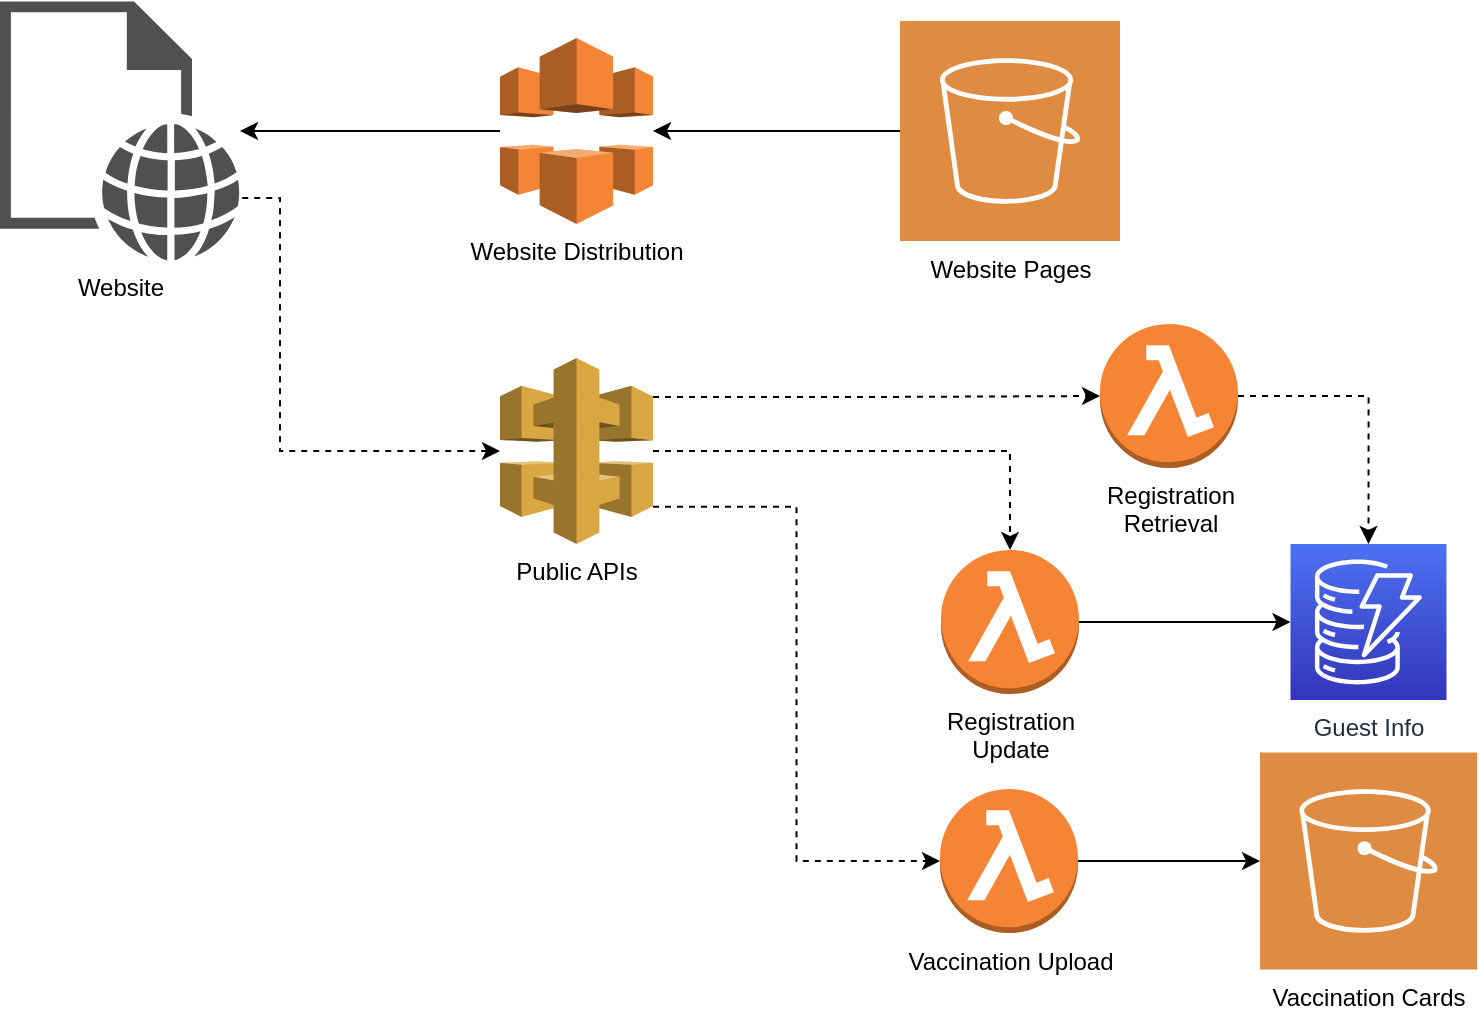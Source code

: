 <mxfile version="16.6.2" type="device"><diagram id="oXa4RapV3EE0yoTZigFx" name="Page-1"><mxGraphModel dx="2062" dy="1154" grid="1" gridSize="10" guides="1" tooltips="1" connect="1" arrows="1" fold="1" page="1" pageScale="1" pageWidth="850" pageHeight="1100" math="0" shadow="0"><root><mxCell id="0"/><mxCell id="1" parent="0"/><mxCell id="WOl6RDAl4JWvggr3Kqs2-12" style="edgeStyle=orthogonalEdgeStyle;rounded=0;orthogonalLoop=1;jettySize=auto;html=1;" parent="1" source="WOl6RDAl4JWvggr3Kqs2-1" target="WOl6RDAl4JWvggr3Kqs2-11" edge="1"><mxGeometry relative="1" as="geometry"/></mxCell><mxCell id="WOl6RDAl4JWvggr3Kqs2-1" value="Website Distribution" style="outlineConnect=0;dashed=0;verticalLabelPosition=bottom;verticalAlign=top;align=center;html=1;shape=mxgraph.aws3.cloudfront;fillColor=#F58536;gradientColor=none;" parent="1" vertex="1"><mxGeometry x="330" y="110" width="76.5" height="93" as="geometry"/></mxCell><mxCell id="WOl6RDAl4JWvggr3Kqs2-3" style="edgeStyle=orthogonalEdgeStyle;rounded=0;orthogonalLoop=1;jettySize=auto;html=1;" parent="1" source="WOl6RDAl4JWvggr3Kqs2-2" target="WOl6RDAl4JWvggr3Kqs2-1" edge="1"><mxGeometry relative="1" as="geometry"/></mxCell><mxCell id="WOl6RDAl4JWvggr3Kqs2-2" value="Website Pages" style="sketch=0;pointerEvents=1;shadow=0;dashed=0;html=1;strokeColor=none;fillColor=#DF8C42;labelPosition=center;verticalLabelPosition=bottom;verticalAlign=top;align=center;outlineConnect=0;shape=mxgraph.veeam2.aws_s3;" parent="1" vertex="1"><mxGeometry x="530" y="101.5" width="110" height="110" as="geometry"/></mxCell><mxCell id="WOl6RDAl4JWvggr3Kqs2-8" style="edgeStyle=orthogonalEdgeStyle;rounded=0;orthogonalLoop=1;jettySize=auto;html=1;exitX=1;exitY=0.8;exitDx=0;exitDy=0;exitPerimeter=0;entryX=0;entryY=0.5;entryDx=0;entryDy=0;entryPerimeter=0;dashed=1;" parent="1" source="WOl6RDAl4JWvggr3Kqs2-4" target="WOl6RDAl4JWvggr3Kqs2-6" edge="1"><mxGeometry relative="1" as="geometry"/></mxCell><mxCell id="WOl6RDAl4JWvggr3Kqs2-13" style="edgeStyle=orthogonalEdgeStyle;rounded=0;orthogonalLoop=1;jettySize=auto;html=1;startArrow=classic;startFill=1;endArrow=none;endFill=0;dashed=1;" parent="1" source="WOl6RDAl4JWvggr3Kqs2-4" target="WOl6RDAl4JWvggr3Kqs2-11" edge="1"><mxGeometry relative="1" as="geometry"><Array as="points"><mxPoint x="220" y="316"/><mxPoint x="220" y="190"/></Array></mxGeometry></mxCell><mxCell id="WOl6RDAl4JWvggr3Kqs2-18" style="edgeStyle=orthogonalEdgeStyle;rounded=0;orthogonalLoop=1;jettySize=auto;html=1;entryX=0.5;entryY=0;entryDx=0;entryDy=0;entryPerimeter=0;startArrow=none;startFill=0;endArrow=classic;endFill=1;dashed=1;" parent="1" source="WOl6RDAl4JWvggr3Kqs2-4" target="WOl6RDAl4JWvggr3Kqs2-5" edge="1"><mxGeometry relative="1" as="geometry"/></mxCell><mxCell id="WOl6RDAl4JWvggr3Kqs2-20" style="edgeStyle=orthogonalEdgeStyle;rounded=0;orthogonalLoop=1;jettySize=auto;html=1;exitX=1;exitY=0.21;exitDx=0;exitDy=0;exitPerimeter=0;entryX=0;entryY=0.5;entryDx=0;entryDy=0;entryPerimeter=0;dashed=1;startArrow=none;startFill=0;endArrow=classic;endFill=1;" parent="1" source="WOl6RDAl4JWvggr3Kqs2-4" target="WOl6RDAl4JWvggr3Kqs2-19" edge="1"><mxGeometry relative="1" as="geometry"/></mxCell><mxCell id="WOl6RDAl4JWvggr3Kqs2-4" value="Public APIs" style="outlineConnect=0;dashed=0;verticalLabelPosition=bottom;verticalAlign=top;align=center;html=1;shape=mxgraph.aws3.api_gateway;fillColor=#D9A741;gradientColor=none;" parent="1" vertex="1"><mxGeometry x="330" y="270" width="76.5" height="93" as="geometry"/></mxCell><mxCell id="WOl6RDAl4JWvggr3Kqs2-17" style="edgeStyle=orthogonalEdgeStyle;rounded=0;orthogonalLoop=1;jettySize=auto;html=1;entryX=0;entryY=0.5;entryDx=0;entryDy=0;entryPerimeter=0;startArrow=none;startFill=0;endArrow=classic;endFill=1;" parent="1" source="WOl6RDAl4JWvggr3Kqs2-5" target="WOl6RDAl4JWvggr3Kqs2-16" edge="1"><mxGeometry relative="1" as="geometry"/></mxCell><mxCell id="WOl6RDAl4JWvggr3Kqs2-5" value="Registration&lt;br&gt;Update" style="outlineConnect=0;dashed=0;verticalLabelPosition=bottom;verticalAlign=top;align=center;html=1;shape=mxgraph.aws3.lambda_function;fillColor=#F58534;gradientColor=none;" parent="1" vertex="1"><mxGeometry x="550.5" y="366" width="69" height="72" as="geometry"/></mxCell><mxCell id="WOl6RDAl4JWvggr3Kqs2-10" style="edgeStyle=orthogonalEdgeStyle;rounded=0;orthogonalLoop=1;jettySize=auto;html=1;" parent="1" source="WOl6RDAl4JWvggr3Kqs2-6" target="WOl6RDAl4JWvggr3Kqs2-9" edge="1"><mxGeometry relative="1" as="geometry"/></mxCell><mxCell id="WOl6RDAl4JWvggr3Kqs2-6" value="Vaccination Upload" style="outlineConnect=0;dashed=0;verticalLabelPosition=bottom;verticalAlign=top;align=center;html=1;shape=mxgraph.aws3.lambda_function;fillColor=#F58534;gradientColor=none;" parent="1" vertex="1"><mxGeometry x="550" y="485.5" width="69" height="72" as="geometry"/></mxCell><mxCell id="WOl6RDAl4JWvggr3Kqs2-9" value="Vaccination Cards" style="sketch=0;pointerEvents=1;shadow=0;dashed=0;html=1;strokeColor=none;fillColor=#DF8C42;labelPosition=center;verticalLabelPosition=bottom;verticalAlign=top;align=center;outlineConnect=0;shape=mxgraph.veeam2.aws_s3;" parent="1" vertex="1"><mxGeometry x="710" y="467.25" width="108.5" height="108.5" as="geometry"/></mxCell><mxCell id="WOl6RDAl4JWvggr3Kqs2-11" value="Website" style="sketch=0;pointerEvents=1;shadow=0;dashed=0;html=1;strokeColor=none;fillColor=#505050;labelPosition=center;verticalLabelPosition=bottom;verticalAlign=top;outlineConnect=0;align=center;shape=mxgraph.office.concepts.web_page;" parent="1" vertex="1"><mxGeometry x="80" y="91.7" width="120" height="129.6" as="geometry"/></mxCell><mxCell id="WOl6RDAl4JWvggr3Kqs2-16" value="Guest Info" style="sketch=0;points=[[0,0,0],[0.25,0,0],[0.5,0,0],[0.75,0,0],[1,0,0],[0,1,0],[0.25,1,0],[0.5,1,0],[0.75,1,0],[1,1,0],[0,0.25,0],[0,0.5,0],[0,0.75,0],[1,0.25,0],[1,0.5,0],[1,0.75,0]];outlineConnect=0;fontColor=#232F3E;gradientColor=#4D72F3;gradientDirection=north;fillColor=#3334B9;strokeColor=#ffffff;dashed=0;verticalLabelPosition=bottom;verticalAlign=top;align=center;html=1;fontSize=12;fontStyle=0;aspect=fixed;shape=mxgraph.aws4.resourceIcon;resIcon=mxgraph.aws4.dynamodb;" parent="1" vertex="1"><mxGeometry x="725.25" y="363" width="78" height="78" as="geometry"/></mxCell><mxCell id="WOl6RDAl4JWvggr3Kqs2-21" style="edgeStyle=orthogonalEdgeStyle;rounded=0;orthogonalLoop=1;jettySize=auto;html=1;entryX=0.5;entryY=0;entryDx=0;entryDy=0;entryPerimeter=0;dashed=1;startArrow=none;startFill=0;endArrow=classic;endFill=1;" parent="1" source="WOl6RDAl4JWvggr3Kqs2-19" target="WOl6RDAl4JWvggr3Kqs2-16" edge="1"><mxGeometry relative="1" as="geometry"/></mxCell><mxCell id="WOl6RDAl4JWvggr3Kqs2-19" value="Registration&lt;br&gt;Retrieval" style="outlineConnect=0;dashed=0;verticalLabelPosition=bottom;verticalAlign=top;align=center;html=1;shape=mxgraph.aws3.lambda_function;fillColor=#F58534;gradientColor=none;" parent="1" vertex="1"><mxGeometry x="630" y="253" width="69" height="72" as="geometry"/></mxCell></root></mxGraphModel></diagram></mxfile>